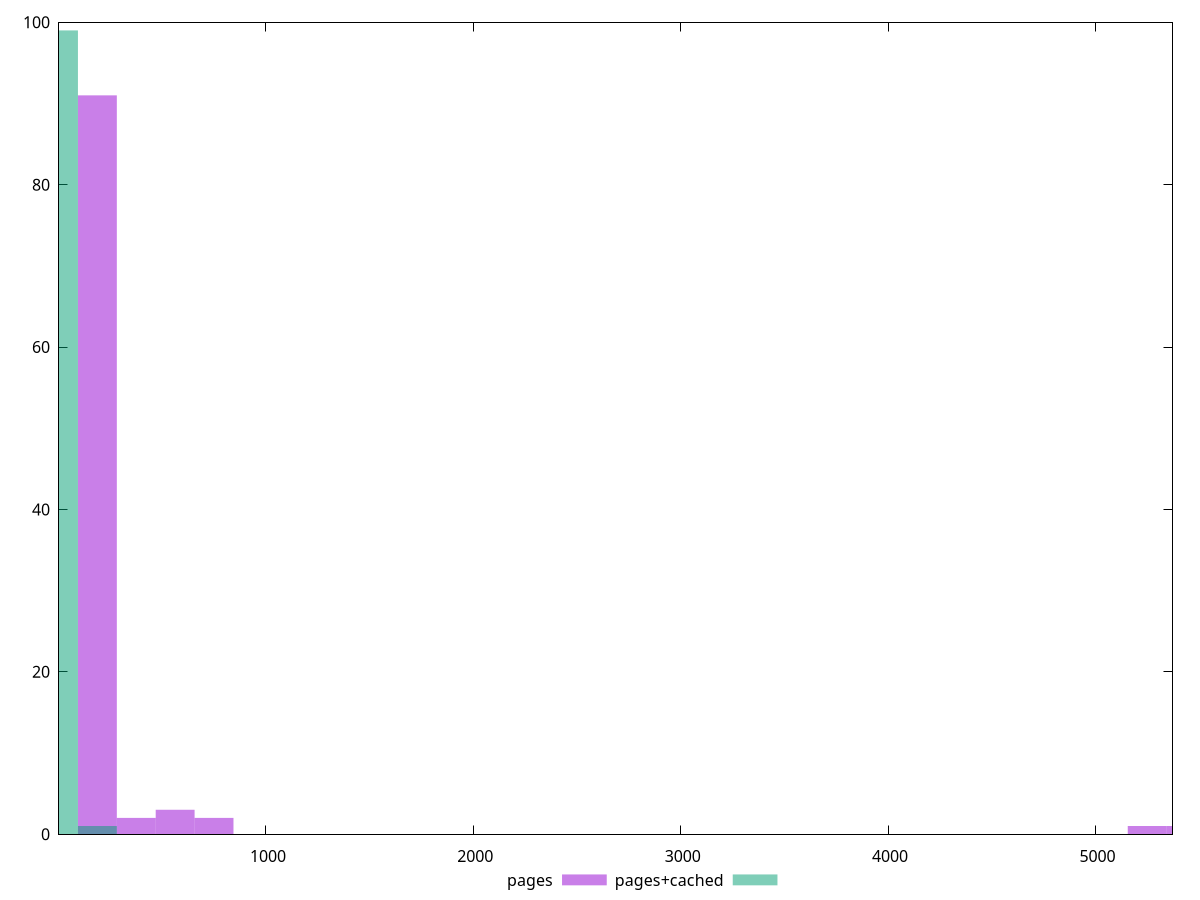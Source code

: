 reset

$pages <<EOF
749.9342499147982 2
187.48356247869955 91
5249.539749403588 1
562.4506874360986 3
374.9671249573991 2
5437.023311882287 1
EOF

$pagesCached <<EOF
187.48356247869955 1
0 99
EOF

set key outside below
set boxwidth 187.48356247869955
set xrange [2.4120000000000004:5371.55]
set yrange [0:100]
set trange [0:100]
set style fill transparent solid 0.5 noborder
set terminal svg size 640, 500 enhanced background rgb 'white'
set output "report_00025_2021-02-22T21:38:55.199Z/server-response-time/comparison/histogram/0_vs_1.svg"

plot $pages title "pages" with boxes, \
     $pagesCached title "pages+cached" with boxes

reset
